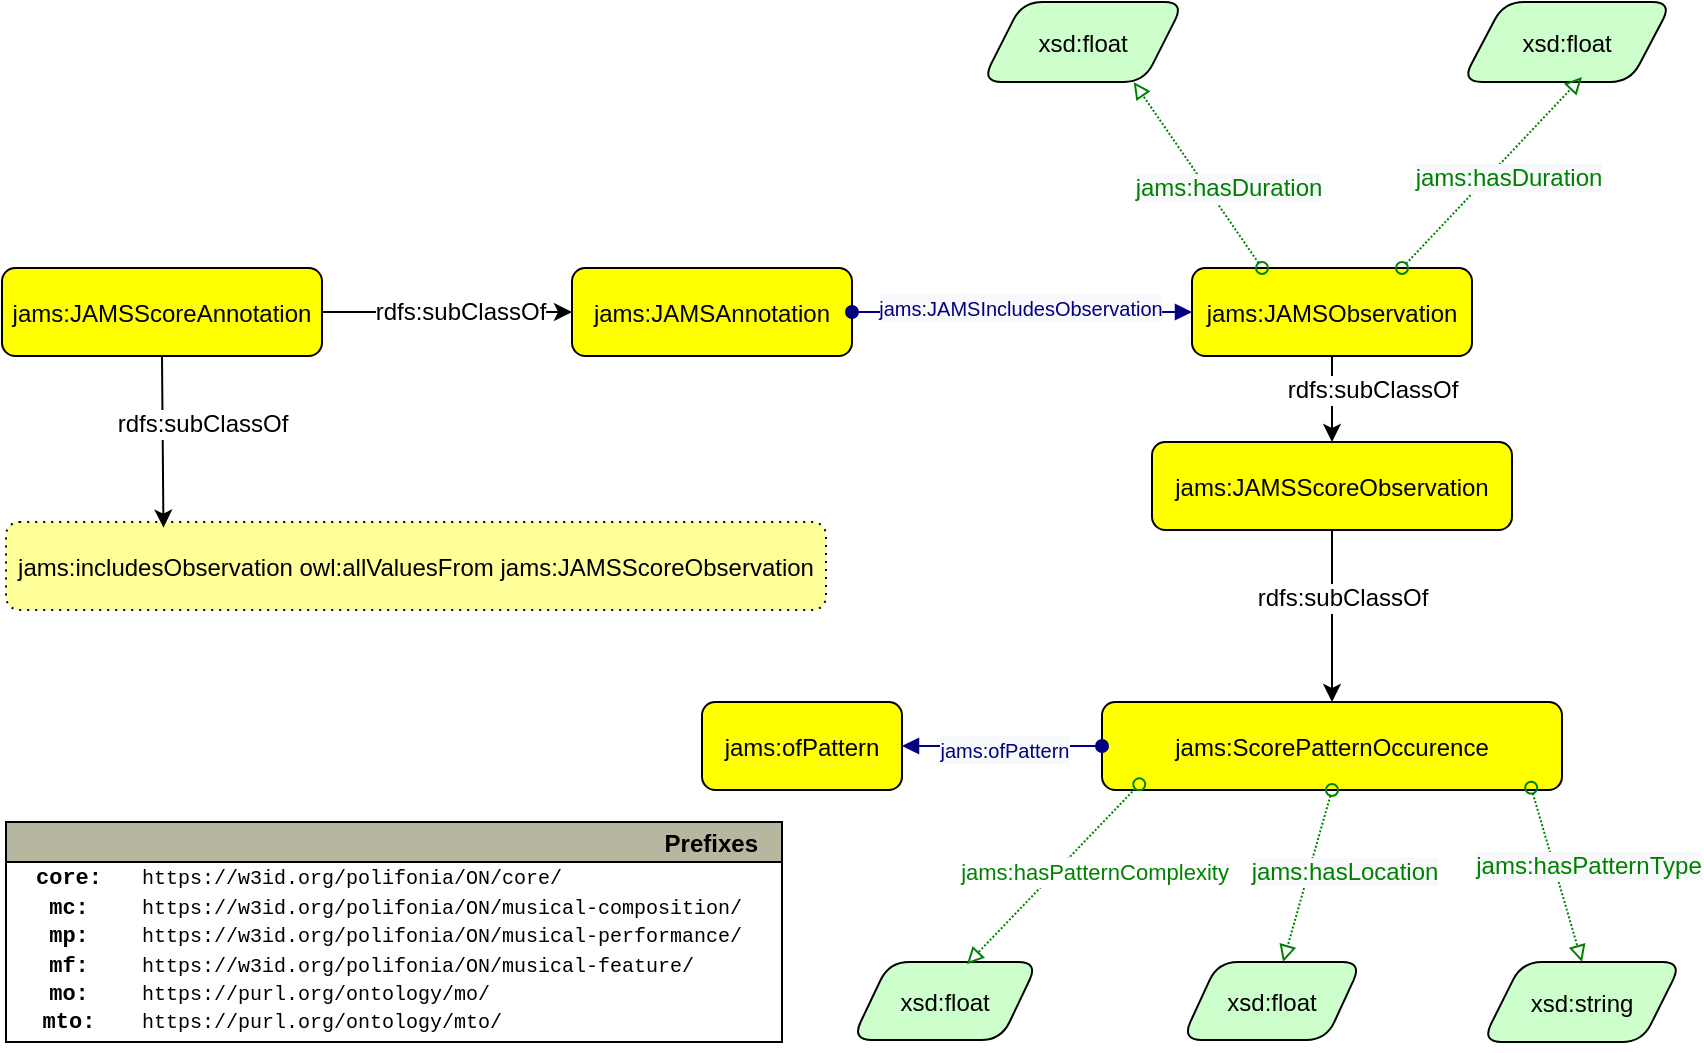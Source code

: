 <mxfile version="21.6.9" type="github">
  <diagram name="Page-1" id="eew-vyPHLmzTsxwFZZyj">
    <mxGraphModel dx="947" dy="679" grid="1" gridSize="10" guides="1" tooltips="1" connect="1" arrows="1" fold="1" page="1" pageScale="1" pageWidth="850" pageHeight="1100" math="0" shadow="0">
      <root>
        <mxCell id="0" />
        <mxCell id="1" parent="0" />
        <mxCell id="yCXSfNRGas55IirnGtBg-3" value="Prefixes" style="graphMlID=n0;shape=swimlane;startSize=20;fillColor=#b7b69e;strokeColor=#000000;strokeWidth=1.0;align=right;spacingRight=10;fontStyle=1" vertex="1" parent="1">
          <mxGeometry x="2" y="410" width="388" height="110" as="geometry" />
        </mxCell>
        <mxCell id="yCXSfNRGas55IirnGtBg-4" value="&lt;b style=&quot;font-size: 11px;&quot;&gt;core:&lt;br&gt;mc:&lt;br&gt;mp:&lt;br&gt;mf:&lt;br&gt;mo:&lt;br&gt;mto:&lt;/b&gt;" style="text;html=1;align=center;verticalAlign=middle;resizable=0;points=[];autosize=1;fontFamily=Courier New;" vertex="1" parent="yCXSfNRGas55IirnGtBg-3">
          <mxGeometry x="1.416" y="14.1" width="60" height="100" as="geometry" />
        </mxCell>
        <mxCell id="yCXSfNRGas55IirnGtBg-5" value="&lt;font style=&quot;font-size: 10px;&quot;&gt;https://w3id.org/polifonia/ON/core/&lt;br&gt;https://w3id.org/polifonia/ON/musical-composition/&lt;br&gt;https://w3id.org/polifonia/ON/musical-performance/&lt;br&gt;https://w3id.org/polifonia/ON/musical-feature/&lt;br&gt;https://purl.org/ontology/mo/&lt;br&gt;https://purl.org/ontology/mto/&lt;/font&gt;" style="text;html=1;align=left;verticalAlign=middle;resizable=0;points=[];autosize=1;fontFamily=Courier New;" vertex="1" parent="yCXSfNRGas55IirnGtBg-3">
          <mxGeometry x="66.416" y="14.1" width="320" height="100" as="geometry" />
        </mxCell>
        <mxCell id="yCXSfNRGas55IirnGtBg-6" value="jams:includesObservation owl:allValuesFrom jams:JAMSScoreObservation" style="graphMlID=n5;shape=rect;rounded=1;arcsize=30;fillColor=#ffff99;strokeColor=#000000;strokeWidth=1.0;dashed=1;dashPattern=1 3" vertex="1" parent="1">
          <mxGeometry x="2" y="260" width="410" height="44" as="geometry" />
        </mxCell>
        <mxCell id="yCXSfNRGas55IirnGtBg-7" value="jams:JAMSScoreAnnotation" style="graphMlID=n4;shape=rect;rounded=1;arcsize=30;fillColor=#ffff00;strokeColor=#000000;strokeWidth=1.0" vertex="1" parent="1">
          <mxGeometry y="133" width="160" height="44" as="geometry" />
        </mxCell>
        <mxCell id="yCXSfNRGas55IirnGtBg-8" value="" style="endArrow=classic;html=1;textDirection=ltr;rounded=0;exitX=0.5;exitY=1;exitDx=0;exitDy=0;entryX=0.192;entryY=0.064;entryDx=0;entryDy=0;entryPerimeter=0;" edge="1" parent="1" source="yCXSfNRGas55IirnGtBg-7" target="yCXSfNRGas55IirnGtBg-6">
          <mxGeometry width="50" height="50" relative="1" as="geometry">
            <mxPoint x="195" y="350" as="sourcePoint" />
            <mxPoint x="175" y="260" as="targetPoint" />
          </mxGeometry>
        </mxCell>
        <mxCell id="yCXSfNRGas55IirnGtBg-9" value="rdfs:subClassOf" style="text;html=1;align=center;verticalAlign=middle;resizable=0;points=[];labelBackgroundColor=#ffffff;rotation=0;" vertex="1" connectable="0" parent="yCXSfNRGas55IirnGtBg-8">
          <mxGeometry x="-0.221" relative="1" as="geometry">
            <mxPoint x="19.95" as="offset" />
          </mxGeometry>
        </mxCell>
        <mxCell id="yCXSfNRGas55IirnGtBg-10" value="" style="endArrow=classic;html=1;textDirection=ltr;rounded=0;entryX=0;entryY=0.5;entryDx=0;entryDy=0;" edge="1" parent="1" source="yCXSfNRGas55IirnGtBg-7" target="yCXSfNRGas55IirnGtBg-12">
          <mxGeometry width="50" height="50" relative="1" as="geometry">
            <mxPoint x="275" y="152" as="sourcePoint" />
            <mxPoint x="422.95" y="151.5" as="targetPoint" />
          </mxGeometry>
        </mxCell>
        <mxCell id="yCXSfNRGas55IirnGtBg-11" value="rdfs:subClassOf" style="text;html=1;align=center;verticalAlign=middle;resizable=0;points=[];labelBackgroundColor=#ffffff;rotation=0;" vertex="1" connectable="0" parent="yCXSfNRGas55IirnGtBg-10">
          <mxGeometry x="-0.221" relative="1" as="geometry">
            <mxPoint x="19.95" as="offset" />
          </mxGeometry>
        </mxCell>
        <mxCell id="yCXSfNRGas55IirnGtBg-12" value="jams:JAMSAnnotation" style="graphMlID=n4;shape=rect;rounded=1;arcsize=30;fillColor=#ffff00;strokeColor=#000000;strokeWidth=1.0" vertex="1" parent="1">
          <mxGeometry x="285" y="133" width="140" height="44" as="geometry" />
        </mxCell>
        <mxCell id="yCXSfNRGas55IirnGtBg-13" value="jams:JAMSObservation" style="graphMlID=n4;shape=rect;rounded=1;arcsize=30;fillColor=#ffff00;strokeColor=#000000;strokeWidth=1.0" vertex="1" parent="1">
          <mxGeometry x="595" y="133" width="140" height="44" as="geometry" />
        </mxCell>
        <mxCell id="yCXSfNRGas55IirnGtBg-14" value="" style="graphMlID=e0;rounded=0;endArrow=block;strokeColor=#000080;strokeWidth=1.0;startArrow=oval;startFill=1;endFill=1;exitX=1;exitY=0.5;exitDx=0;exitDy=0;" edge="1" parent="1" source="yCXSfNRGas55IirnGtBg-12" target="yCXSfNRGas55IirnGtBg-13">
          <mxGeometry relative="1" as="geometry">
            <mxPoint x="485" y="154.582" as="sourcePoint" />
            <mxPoint x="636" y="154.5" as="targetPoint" />
          </mxGeometry>
        </mxCell>
        <mxCell id="yCXSfNRGas55IirnGtBg-15" value="&lt;span style=&quot;color: rgb(0, 0, 128); background-color: rgb(248, 249, 250);&quot;&gt;&lt;font style=&quot;font-size: 10px;&quot;&gt;jams:JAMSIncludesObservation&lt;/font&gt;&lt;/span&gt;" style="text;html=1;align=center;verticalAlign=middle;resizable=0;points=[];labelBackgroundColor=#ffffff;" vertex="1" connectable="0" parent="yCXSfNRGas55IirnGtBg-14">
          <mxGeometry x="-0.017" y="2" relative="1" as="geometry">
            <mxPoint as="offset" />
          </mxGeometry>
        </mxCell>
        <mxCell id="yCXSfNRGas55IirnGtBg-17" value="xsd:float" style="graphMlID=n6;shape=parallelogram;fillColor=#ccffcc;strokeColor=#000000;strokeWidth=1.0;rounded=1;" vertex="1" parent="1">
          <mxGeometry x="730" width="105.09" height="40" as="geometry" />
        </mxCell>
        <mxCell id="yCXSfNRGas55IirnGtBg-18" value="xsd:float" style="graphMlID=n6;shape=parallelogram;fillColor=#ccffcc;strokeColor=#000000;strokeWidth=1.0;rounded=1;" vertex="1" parent="1">
          <mxGeometry x="490" width="101.09" height="40" as="geometry" />
        </mxCell>
        <mxCell id="yCXSfNRGas55IirnGtBg-19" value="" style="graphMlID=e6;rounded=0;endArrow=block;strokeColor=#008000;dashed=1;dashPattern=1 1;strokeWidth=1.0;startArrow=oval;startFill=0;endFill=0;exitX=0.75;exitY=0;exitDx=0;exitDy=0;entryX=0.571;entryY=0.938;entryDx=0;entryDy=0;entryPerimeter=0;" edge="1" parent="1" source="yCXSfNRGas55IirnGtBg-13" target="yCXSfNRGas55IirnGtBg-17">
          <mxGeometry relative="1" as="geometry">
            <Array as="points" />
            <mxPoint x="455" y="100" as="sourcePoint" />
            <mxPoint x="731" y="100" as="targetPoint" />
          </mxGeometry>
        </mxCell>
        <mxCell id="yCXSfNRGas55IirnGtBg-20" value="&lt;span style=&quot;color: rgb(0, 128, 0); background-color: rgb(248, 249, 250);&quot;&gt;&lt;font style=&quot;font-size: 12px;&quot;&gt;jams:hasDuration&lt;/font&gt;&lt;/span&gt;" style="text;html=1;align=center;verticalAlign=middle;resizable=0;points=[];labelBackgroundColor=#ffffff;" vertex="1" connectable="0" parent="yCXSfNRGas55IirnGtBg-19">
          <mxGeometry x="-0.087" y="3" relative="1" as="geometry">
            <mxPoint x="14" as="offset" />
          </mxGeometry>
        </mxCell>
        <mxCell id="yCXSfNRGas55IirnGtBg-22" value="" style="graphMlID=e6;rounded=0;endArrow=block;strokeColor=#008000;dashed=1;dashPattern=1 1;strokeWidth=1.0;startArrow=oval;startFill=0;endFill=0;exitX=0.25;exitY=0;exitDx=0;exitDy=0;entryX=0.75;entryY=1;entryDx=0;entryDy=0;" edge="1" parent="1" source="yCXSfNRGas55IirnGtBg-13" target="yCXSfNRGas55IirnGtBg-18">
          <mxGeometry relative="1" as="geometry">
            <Array as="points" />
            <mxPoint x="740" y="143" as="sourcePoint" />
            <mxPoint x="791" y="50" as="targetPoint" />
          </mxGeometry>
        </mxCell>
        <mxCell id="yCXSfNRGas55IirnGtBg-23" value="&lt;span style=&quot;color: rgb(0, 128, 0); background-color: rgb(248, 249, 250);&quot;&gt;&lt;font style=&quot;font-size: 12px;&quot;&gt;jams:hasDuration&lt;/font&gt;&lt;/span&gt;" style="text;html=1;align=center;verticalAlign=middle;resizable=0;points=[];labelBackgroundColor=#ffffff;" vertex="1" connectable="0" parent="yCXSfNRGas55IirnGtBg-22">
          <mxGeometry x="-0.087" y="3" relative="1" as="geometry">
            <mxPoint x="14" as="offset" />
          </mxGeometry>
        </mxCell>
        <mxCell id="yCXSfNRGas55IirnGtBg-24" value="jams:JAMSScoreObservation" style="graphMlID=n4;shape=rect;rounded=1;arcsize=30;fillColor=#ffff00;strokeColor=#000000;strokeWidth=1.0" vertex="1" parent="1">
          <mxGeometry x="575" y="220" width="180" height="44" as="geometry" />
        </mxCell>
        <mxCell id="yCXSfNRGas55IirnGtBg-25" value="jams:ScorePatternOccurence" style="graphMlID=n4;shape=rect;rounded=1;arcsize=30;fillColor=#ffff00;strokeColor=#000000;strokeWidth=1.0" vertex="1" parent="1">
          <mxGeometry x="550" y="350" width="230" height="44" as="geometry" />
        </mxCell>
        <mxCell id="yCXSfNRGas55IirnGtBg-26" value="jams:ofPattern" style="graphMlID=n4;shape=rect;rounded=1;arcsize=30;fillColor=#ffff00;strokeColor=#000000;strokeWidth=1.0" vertex="1" parent="1">
          <mxGeometry x="350" y="350" width="100" height="44" as="geometry" />
        </mxCell>
        <mxCell id="yCXSfNRGas55IirnGtBg-27" value="" style="endArrow=classic;html=1;textDirection=ltr;rounded=0;exitX=0.5;exitY=1;exitDx=0;exitDy=0;" edge="1" parent="1" source="yCXSfNRGas55IirnGtBg-13" target="yCXSfNRGas55IirnGtBg-24">
          <mxGeometry width="50" height="50" relative="1" as="geometry">
            <mxPoint x="605" y="220" as="sourcePoint" />
            <mxPoint x="740" y="220" as="targetPoint" />
          </mxGeometry>
        </mxCell>
        <mxCell id="yCXSfNRGas55IirnGtBg-28" value="rdfs:subClassOf" style="text;html=1;align=center;verticalAlign=middle;resizable=0;points=[];labelBackgroundColor=#ffffff;rotation=0;" vertex="1" connectable="0" parent="yCXSfNRGas55IirnGtBg-27">
          <mxGeometry x="-0.221" relative="1" as="geometry">
            <mxPoint x="19.95" as="offset" />
          </mxGeometry>
        </mxCell>
        <mxCell id="yCXSfNRGas55IirnGtBg-30" value="" style="endArrow=classic;html=1;textDirection=ltr;rounded=0;exitX=0.5;exitY=1;exitDx=0;exitDy=0;entryX=0.5;entryY=0;entryDx=0;entryDy=0;" edge="1" parent="1" source="yCXSfNRGas55IirnGtBg-24" target="yCXSfNRGas55IirnGtBg-25">
          <mxGeometry width="50" height="50" relative="1" as="geometry">
            <mxPoint x="690" y="275" as="sourcePoint" />
            <mxPoint x="690" y="328" as="targetPoint" />
          </mxGeometry>
        </mxCell>
        <mxCell id="yCXSfNRGas55IirnGtBg-31" value="rdfs:subClassOf" style="text;html=1;align=center;verticalAlign=middle;resizable=0;points=[];labelBackgroundColor=#ffffff;rotation=0;" vertex="1" connectable="0" parent="yCXSfNRGas55IirnGtBg-30">
          <mxGeometry x="-0.221" relative="1" as="geometry">
            <mxPoint x="5" as="offset" />
          </mxGeometry>
        </mxCell>
        <mxCell id="yCXSfNRGas55IirnGtBg-33" value="xsd:string" style="graphMlID=n6;shape=parallelogram;fillColor=#ccffcc;strokeColor=#000000;strokeWidth=1.0;rounded=1;" vertex="1" parent="1">
          <mxGeometry x="740" y="480" width="100" height="40" as="geometry" />
        </mxCell>
        <mxCell id="yCXSfNRGas55IirnGtBg-34" value="" style="graphMlID=e6;rounded=0;endArrow=block;strokeColor=#008000;dashed=1;dashPattern=1 1;strokeWidth=1.0;startArrow=oval;startFill=0;endFill=0;exitX=0.933;exitY=0.974;exitDx=0;exitDy=0;entryX=0.5;entryY=0;entryDx=0;entryDy=0;exitPerimeter=0;" edge="1" parent="1" target="yCXSfNRGas55IirnGtBg-33" source="yCXSfNRGas55IirnGtBg-25">
          <mxGeometry relative="1" as="geometry">
            <Array as="points" />
            <mxPoint x="709" y="663" as="sourcePoint" />
            <mxPoint x="744" y="630" as="targetPoint" />
          </mxGeometry>
        </mxCell>
        <mxCell id="yCXSfNRGas55IirnGtBg-35" value="&lt;span style=&quot;color: rgb(0, 128, 0); background-color: rgb(248, 249, 250);&quot;&gt;&lt;font style=&quot;font-size: 12px;&quot;&gt;jams:hasPatternType&lt;/font&gt;&lt;/span&gt;" style="text;html=1;align=center;verticalAlign=middle;resizable=0;points=[];labelBackgroundColor=#ffffff;" vertex="1" connectable="0" parent="yCXSfNRGas55IirnGtBg-34">
          <mxGeometry x="-0.087" y="3" relative="1" as="geometry">
            <mxPoint x="14" as="offset" />
          </mxGeometry>
        </mxCell>
        <mxCell id="yCXSfNRGas55IirnGtBg-36" value="" style="graphMlID=e0;rounded=0;endArrow=block;strokeColor=#000080;strokeWidth=1.0;startArrow=oval;startFill=1;endFill=1;exitX=0;exitY=0.5;exitDx=0;exitDy=0;entryX=1;entryY=0.5;entryDx=0;entryDy=0;" edge="1" parent="1" source="yCXSfNRGas55IirnGtBg-25" target="yCXSfNRGas55IirnGtBg-26">
          <mxGeometry relative="1" as="geometry">
            <mxPoint x="561" y="394" as="sourcePoint" />
            <mxPoint x="502" y="165" as="targetPoint" />
          </mxGeometry>
        </mxCell>
        <mxCell id="yCXSfNRGas55IirnGtBg-37" value="&lt;span style=&quot;color: rgb(0, 0, 128); background-color: rgb(248, 249, 250);&quot;&gt;&lt;font style=&quot;font-size: 10px;&quot;&gt;jams:ofPattern&lt;/font&gt;&lt;/span&gt;" style="text;html=1;align=center;verticalAlign=middle;resizable=0;points=[];labelBackgroundColor=#ffffff;" vertex="1" connectable="0" parent="yCXSfNRGas55IirnGtBg-36">
          <mxGeometry x="-0.017" y="2" relative="1" as="geometry">
            <mxPoint as="offset" />
          </mxGeometry>
        </mxCell>
        <mxCell id="yCXSfNRGas55IirnGtBg-38" value="xsd:float" style="graphMlID=n6;shape=parallelogram;fillColor=#ccffcc;strokeColor=#000000;strokeWidth=1.0;rounded=1;" vertex="1" parent="1">
          <mxGeometry x="590" y="480" width="90" height="39" as="geometry" />
        </mxCell>
        <mxCell id="yCXSfNRGas55IirnGtBg-39" value="" style="graphMlID=e6;rounded=0;endArrow=block;strokeColor=#008000;dashed=1;dashPattern=1 1;strokeWidth=1.0;startArrow=oval;startFill=0;endFill=0;exitX=0.5;exitY=1;exitDx=0;exitDy=0;" edge="1" parent="1" target="yCXSfNRGas55IirnGtBg-38" source="yCXSfNRGas55IirnGtBg-25">
          <mxGeometry relative="1" as="geometry">
            <Array as="points" />
            <mxPoint x="637" y="395" as="sourcePoint" />
            <mxPoint x="700" y="470" as="targetPoint" />
          </mxGeometry>
        </mxCell>
        <mxCell id="yCXSfNRGas55IirnGtBg-40" value="&lt;span style=&quot;color: rgb(0, 128, 0); background-color: rgb(248, 249, 250);&quot;&gt;&lt;font style=&quot;font-size: 12px;&quot;&gt;jams:hasLocation&lt;/font&gt;&lt;/span&gt;" style="text;html=1;align=center;verticalAlign=middle;resizable=0;points=[];labelBackgroundColor=#ffffff;" vertex="1" connectable="0" parent="yCXSfNRGas55IirnGtBg-39">
          <mxGeometry x="-0.087" y="3" relative="1" as="geometry">
            <mxPoint x="14" as="offset" />
          </mxGeometry>
        </mxCell>
        <mxCell id="yCXSfNRGas55IirnGtBg-41" value="xsd:float" style="graphMlID=n6;shape=parallelogram;fillColor=#ccffcc;strokeColor=#000000;strokeWidth=1.0;rounded=1;" vertex="1" parent="1">
          <mxGeometry x="425" y="480" width="93.09" height="39" as="geometry" />
        </mxCell>
        <mxCell id="yCXSfNRGas55IirnGtBg-42" value="" style="graphMlID=e6;rounded=0;endArrow=block;strokeColor=#008000;dashed=1;dashPattern=1 1;strokeWidth=1.0;startArrow=oval;startFill=0;endFill=0;exitX=0.081;exitY=0.936;exitDx=0;exitDy=0;entryX=0.617;entryY=0.03;entryDx=0;entryDy=0;exitPerimeter=0;entryPerimeter=0;" edge="1" parent="1" target="yCXSfNRGas55IirnGtBg-41" source="yCXSfNRGas55IirnGtBg-25">
          <mxGeometry relative="1" as="geometry">
            <Array as="points" />
            <mxPoint x="605" y="394" as="sourcePoint" />
            <mxPoint x="516" y="632" as="targetPoint" />
          </mxGeometry>
        </mxCell>
        <mxCell id="yCXSfNRGas55IirnGtBg-43" value="&lt;font style=&quot;font-size: 11px;&quot; color=&quot;#008000&quot;&gt;jams:hasPatternComplexity&lt;/font&gt;" style="text;html=1;align=center;verticalAlign=middle;resizable=0;points=[];labelBackgroundColor=#ffffff;" vertex="1" connectable="0" parent="yCXSfNRGas55IirnGtBg-42">
          <mxGeometry x="-0.087" y="3" relative="1" as="geometry">
            <mxPoint x="14" as="offset" />
          </mxGeometry>
        </mxCell>
      </root>
    </mxGraphModel>
  </diagram>
</mxfile>
